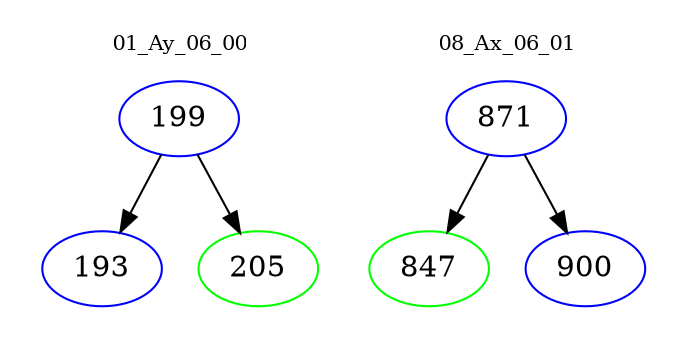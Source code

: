 digraph{
subgraph cluster_0 {
color = white
label = "01_Ay_06_00";
fontsize=10;
T0_199 [label="199", color="blue"]
T0_199 -> T0_193 [color="black"]
T0_193 [label="193", color="blue"]
T0_199 -> T0_205 [color="black"]
T0_205 [label="205", color="green"]
}
subgraph cluster_1 {
color = white
label = "08_Ax_06_01";
fontsize=10;
T1_871 [label="871", color="blue"]
T1_871 -> T1_847 [color="black"]
T1_847 [label="847", color="green"]
T1_871 -> T1_900 [color="black"]
T1_900 [label="900", color="blue"]
}
}
